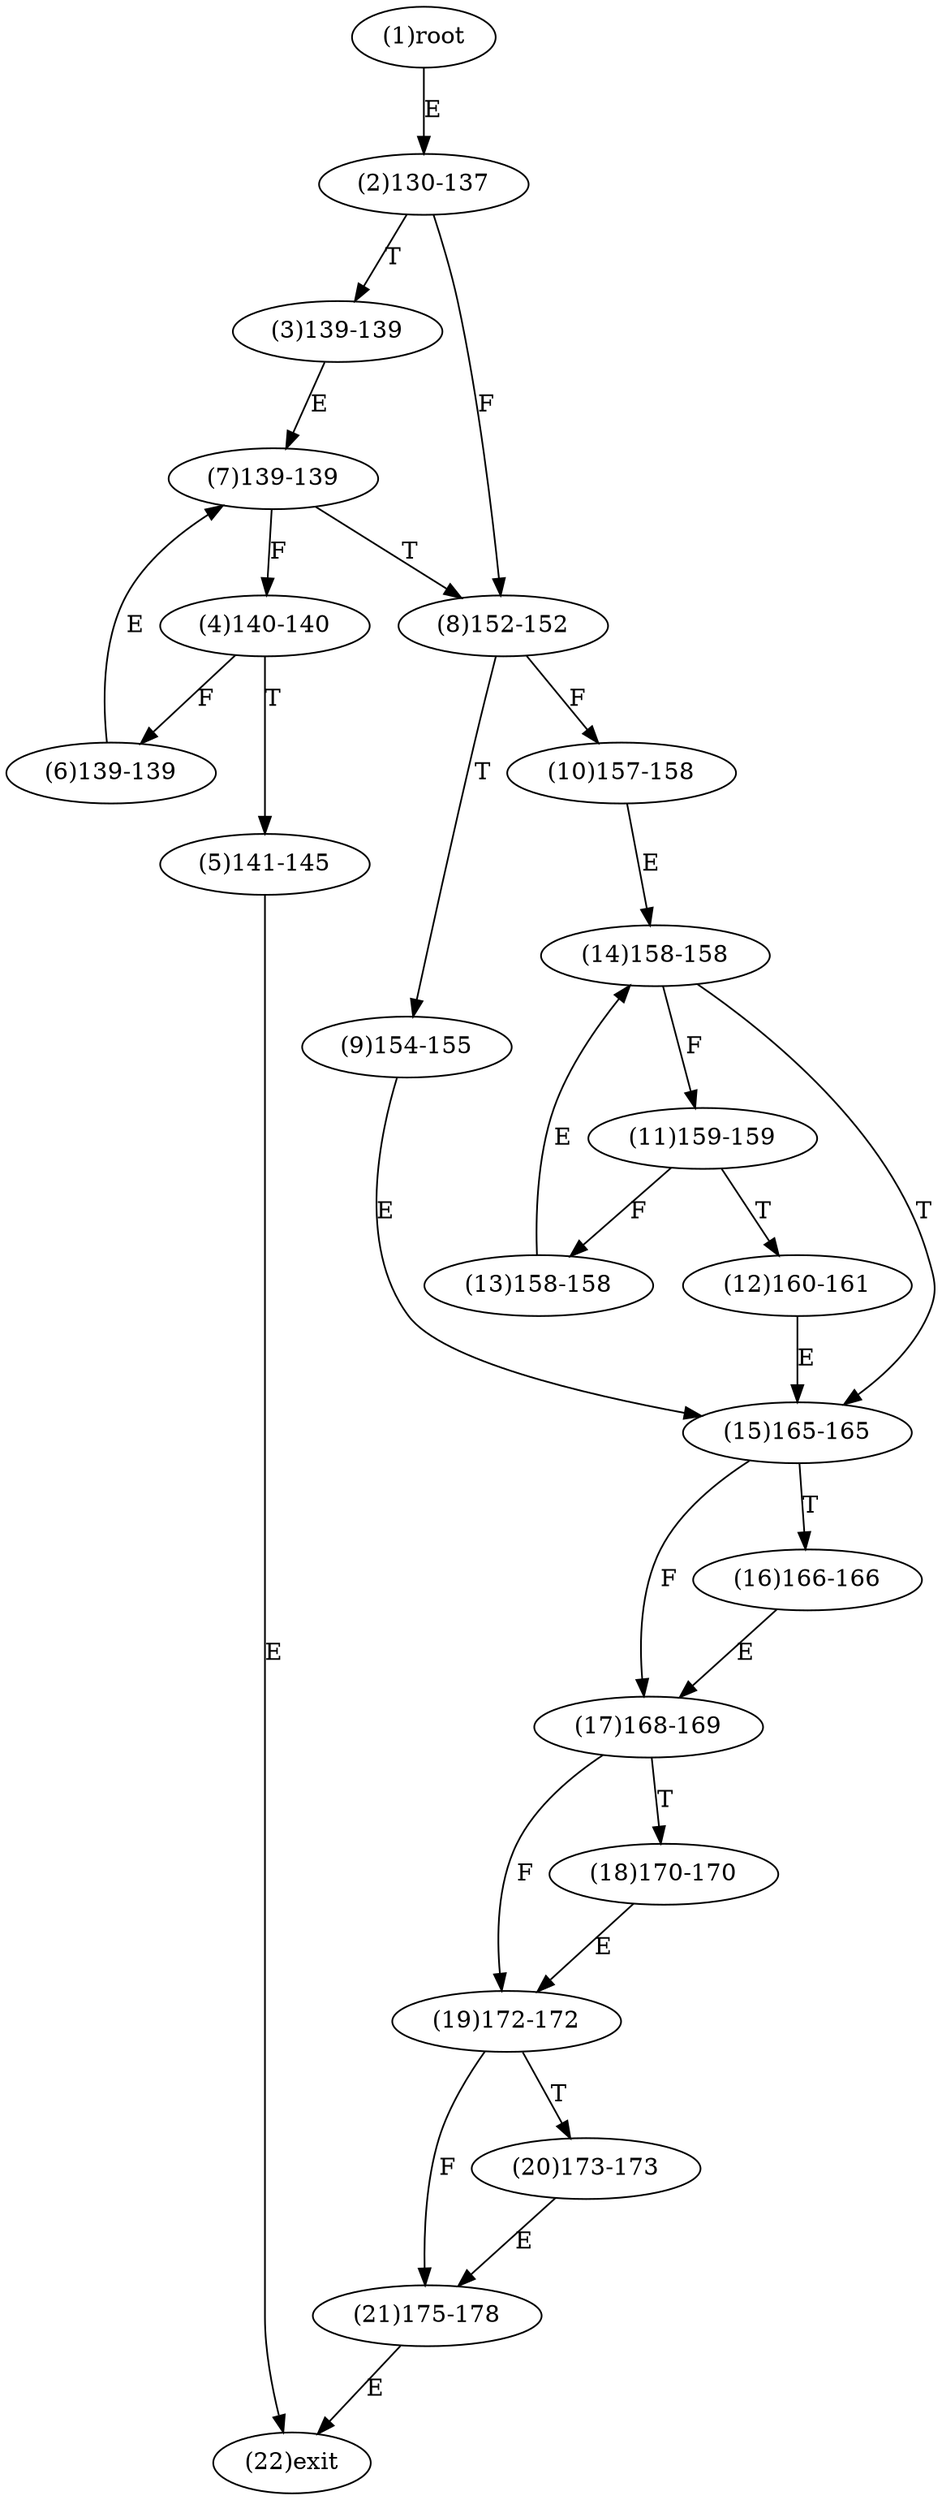 digraph "" { 
1[ label="(1)root"];
2[ label="(2)130-137"];
3[ label="(3)139-139"];
4[ label="(4)140-140"];
5[ label="(5)141-145"];
6[ label="(6)139-139"];
7[ label="(7)139-139"];
8[ label="(8)152-152"];
9[ label="(9)154-155"];
10[ label="(10)157-158"];
11[ label="(11)159-159"];
12[ label="(12)160-161"];
13[ label="(13)158-158"];
14[ label="(14)158-158"];
15[ label="(15)165-165"];
17[ label="(17)168-169"];
16[ label="(16)166-166"];
19[ label="(19)172-172"];
18[ label="(18)170-170"];
21[ label="(21)175-178"];
20[ label="(20)173-173"];
22[ label="(22)exit"];
1->2[ label="E"];
2->8[ label="F"];
2->3[ label="T"];
3->7[ label="E"];
4->6[ label="F"];
4->5[ label="T"];
5->22[ label="E"];
6->7[ label="E"];
7->4[ label="F"];
7->8[ label="T"];
8->10[ label="F"];
8->9[ label="T"];
9->15[ label="E"];
10->14[ label="E"];
11->13[ label="F"];
11->12[ label="T"];
12->15[ label="E"];
13->14[ label="E"];
14->11[ label="F"];
14->15[ label="T"];
15->17[ label="F"];
15->16[ label="T"];
16->17[ label="E"];
17->19[ label="F"];
17->18[ label="T"];
18->19[ label="E"];
19->21[ label="F"];
19->20[ label="T"];
20->21[ label="E"];
21->22[ label="E"];
}